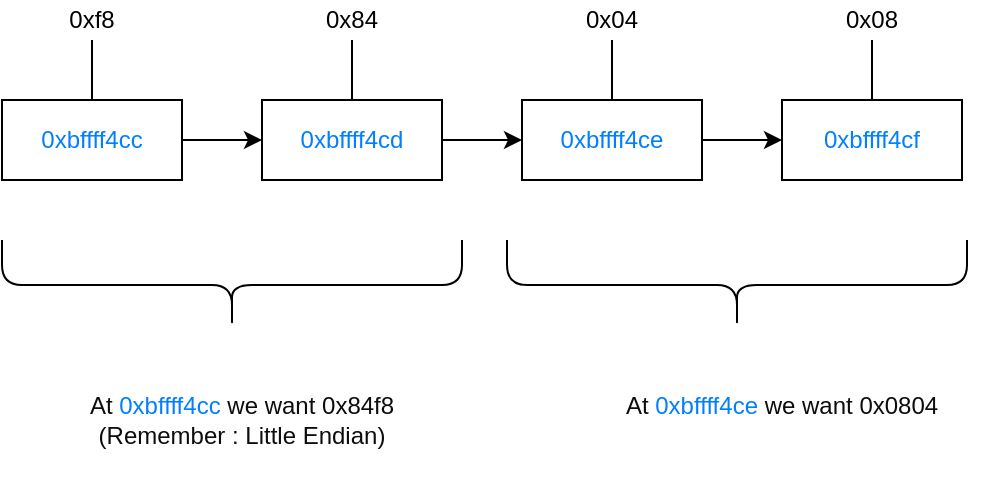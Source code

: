 <mxfile version="13.7.3" type="device"><diagram id="_oqFfNvTdeQJ6iDIT0gF" name="Page-1"><mxGraphModel dx="907" dy="680" grid="1" gridSize="10" guides="1" tooltips="1" connect="1" arrows="1" fold="1" page="1" pageScale="1" pageWidth="827" pageHeight="1169" background="#FFFFFF" math="0" shadow="0"><root><mxCell id="0"/><mxCell id="1" parent="0"/><mxCell id="5DgyYC4VfQLMQv5HKGqF-5" style="edgeStyle=orthogonalEdgeStyle;rounded=0;orthogonalLoop=1;jettySize=auto;html=1;exitX=1;exitY=0.5;exitDx=0;exitDy=0;entryX=0;entryY=0.5;entryDx=0;entryDy=0;fontColor=#007FFF;" parent="1" source="5DgyYC4VfQLMQv5HKGqF-1" target="5DgyYC4VfQLMQv5HKGqF-2" edge="1"><mxGeometry relative="1" as="geometry"/></mxCell><mxCell id="5DgyYC4VfQLMQv5HKGqF-1" value="0xbffff4cc" style="rounded=0;whiteSpace=wrap;html=1;fontColor=#007FFF;" parent="1" vertex="1"><mxGeometry x="90" y="250" width="90" height="40" as="geometry"/></mxCell><mxCell id="5DgyYC4VfQLMQv5HKGqF-6" style="edgeStyle=orthogonalEdgeStyle;rounded=0;orthogonalLoop=1;jettySize=auto;html=1;exitX=1;exitY=0.5;exitDx=0;exitDy=0;entryX=0;entryY=0.5;entryDx=0;entryDy=0;fontColor=#007FFF;" parent="1" source="5DgyYC4VfQLMQv5HKGqF-2" target="5DgyYC4VfQLMQv5HKGqF-3" edge="1"><mxGeometry relative="1" as="geometry"/></mxCell><mxCell id="5DgyYC4VfQLMQv5HKGqF-2" value="0xbffff4cd" style="rounded=0;whiteSpace=wrap;html=1;fontColor=#007FFF;" parent="1" vertex="1"><mxGeometry x="220" y="250" width="90" height="40" as="geometry"/></mxCell><mxCell id="5DgyYC4VfQLMQv5HKGqF-7" style="edgeStyle=orthogonalEdgeStyle;rounded=0;orthogonalLoop=1;jettySize=auto;html=1;exitX=1;exitY=0.5;exitDx=0;exitDy=0;entryX=0;entryY=0.5;entryDx=0;entryDy=0;fontColor=#007FFF;" parent="1" source="5DgyYC4VfQLMQv5HKGqF-3" target="5DgyYC4VfQLMQv5HKGqF-4" edge="1"><mxGeometry relative="1" as="geometry"/></mxCell><mxCell id="5DgyYC4VfQLMQv5HKGqF-3" value="0xbffff4ce" style="rounded=0;whiteSpace=wrap;html=1;fontColor=#007FFF;" parent="1" vertex="1"><mxGeometry x="350" y="250" width="90" height="40" as="geometry"/></mxCell><mxCell id="5DgyYC4VfQLMQv5HKGqF-4" value="0xbffff4cf" style="rounded=0;whiteSpace=wrap;html=1;fontColor=#007FFF;" parent="1" vertex="1"><mxGeometry x="480" y="250" width="90" height="40" as="geometry"/></mxCell><mxCell id="5DgyYC4VfQLMQv5HKGqF-12" style="edgeStyle=orthogonalEdgeStyle;rounded=0;orthogonalLoop=1;jettySize=auto;html=1;fontColor=#007FFF;endArrow=none;endFill=0;" parent="1" source="5DgyYC4VfQLMQv5HKGqF-8" target="5DgyYC4VfQLMQv5HKGqF-1" edge="1"><mxGeometry relative="1" as="geometry"/></mxCell><mxCell id="5DgyYC4VfQLMQv5HKGqF-8" value="0xf8" style="text;html=1;strokeColor=none;fillColor=none;align=center;verticalAlign=middle;whiteSpace=wrap;rounded=0;" parent="1" vertex="1"><mxGeometry x="115" y="200" width="40" height="20" as="geometry"/></mxCell><mxCell id="5DgyYC4VfQLMQv5HKGqF-9" value="0x84" style="text;html=1;strokeColor=none;fillColor=none;align=center;verticalAlign=middle;whiteSpace=wrap;rounded=0;" parent="1" vertex="1"><mxGeometry x="245" y="200" width="40" height="20" as="geometry"/></mxCell><mxCell id="5DgyYC4VfQLMQv5HKGqF-10" value="0x04" style="text;html=1;strokeColor=none;fillColor=none;align=center;verticalAlign=middle;whiteSpace=wrap;rounded=0;" parent="1" vertex="1"><mxGeometry x="375" y="200" width="40" height="20" as="geometry"/></mxCell><mxCell id="5DgyYC4VfQLMQv5HKGqF-11" value="0x08" style="text;html=1;strokeColor=none;fillColor=none;align=center;verticalAlign=middle;whiteSpace=wrap;rounded=0;" parent="1" vertex="1"><mxGeometry x="505" y="200" width="40" height="20" as="geometry"/></mxCell><mxCell id="5DgyYC4VfQLMQv5HKGqF-13" value="" style="endArrow=none;html=1;fontColor=#007FFF;exitX=0.5;exitY=0;exitDx=0;exitDy=0;entryX=0.5;entryY=1;entryDx=0;entryDy=0;" parent="1" source="5DgyYC4VfQLMQv5HKGqF-2" target="5DgyYC4VfQLMQv5HKGqF-9" edge="1"><mxGeometry width="50" height="50" relative="1" as="geometry"><mxPoint x="220" y="270" as="sourcePoint"/><mxPoint x="270" y="220" as="targetPoint"/></mxGeometry></mxCell><mxCell id="5DgyYC4VfQLMQv5HKGqF-15" value="" style="endArrow=none;html=1;fontColor=#007FFF;entryX=0.5;entryY=1;entryDx=0;entryDy=0;" parent="1" target="5DgyYC4VfQLMQv5HKGqF-9" edge="1"><mxGeometry width="50" height="50" relative="1" as="geometry"><mxPoint x="265" y="250" as="sourcePoint"/><mxPoint x="265" y="220" as="targetPoint"/></mxGeometry></mxCell><mxCell id="5DgyYC4VfQLMQv5HKGqF-19" value="" style="endArrow=none;html=1;fontColor=#007FFF;exitX=0.5;exitY=0;exitDx=0;exitDy=0;entryX=0.5;entryY=1;entryDx=0;entryDy=0;" parent="1" source="5DgyYC4VfQLMQv5HKGqF-3" target="5DgyYC4VfQLMQv5HKGqF-10" edge="1"><mxGeometry width="50" height="50" relative="1" as="geometry"><mxPoint x="350" y="270" as="sourcePoint"/><mxPoint x="400" y="220" as="targetPoint"/></mxGeometry></mxCell><mxCell id="5DgyYC4VfQLMQv5HKGqF-20" value="" style="endArrow=none;html=1;fontColor=#007FFF;exitX=0.5;exitY=0;exitDx=0;exitDy=0;entryX=0.5;entryY=1;entryDx=0;entryDy=0;" parent="1" source="5DgyYC4VfQLMQv5HKGqF-4" target="5DgyYC4VfQLMQv5HKGqF-11" edge="1"><mxGeometry width="50" height="50" relative="1" as="geometry"><mxPoint x="470" y="270" as="sourcePoint"/><mxPoint x="520" y="220" as="targetPoint"/></mxGeometry></mxCell><mxCell id="5DgyYC4VfQLMQv5HKGqF-22" value="" style="shape=curlyBracket;whiteSpace=wrap;html=1;rounded=1;fontColor=#007FFF;rotation=-90;" parent="1" vertex="1"><mxGeometry x="182.5" y="227.5" width="45" height="230" as="geometry"/></mxCell><mxCell id="5DgyYC4VfQLMQv5HKGqF-23" value="" style="shape=curlyBracket;whiteSpace=wrap;html=1;rounded=1;fontColor=#007FFF;rotation=-90;" parent="1" vertex="1"><mxGeometry x="435" y="227.5" width="45" height="230" as="geometry"/></mxCell><mxCell id="5DgyYC4VfQLMQv5HKGqF-24" value="&lt;font color=&quot;#0d0d0d&quot;&gt;At &lt;/font&gt;0xbffff4cc&lt;font color=&quot;#0d0d0d&quot;&gt;&amp;nbsp;we want 0x84f8&lt;br&gt;(Remember : Little Endian)&lt;br&gt;&lt;/font&gt;" style="text;html=1;strokeColor=none;fillColor=none;align=center;verticalAlign=middle;whiteSpace=wrap;rounded=0;fontColor=#007FFF;" parent="1" vertex="1"><mxGeometry x="100" y="380" width="220" height="60" as="geometry"/></mxCell><mxCell id="5DgyYC4VfQLMQv5HKGqF-25" value="&lt;font color=&quot;#0d0d0d&quot;&gt;At &lt;/font&gt;0xbffff4ce&lt;font color=&quot;#0d0d0d&quot;&gt;&amp;nbsp;we want 0x0804&lt;br&gt;&lt;br&gt;&lt;/font&gt;" style="text;html=1;strokeColor=none;fillColor=none;align=center;verticalAlign=middle;whiteSpace=wrap;rounded=0;fontColor=#007FFF;" parent="1" vertex="1"><mxGeometry x="370" y="380" width="220" height="60" as="geometry"/></mxCell></root></mxGraphModel></diagram></mxfile>
